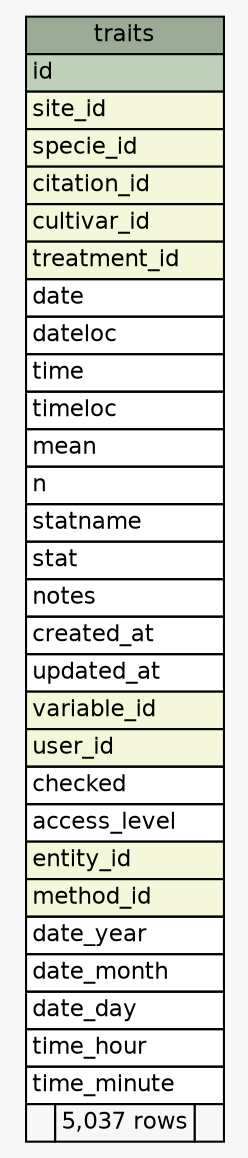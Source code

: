 // dot 2.30.1 on Mac OS X 10.7.5
// SchemaSpy rev 590
digraph "traits" {
  graph [
    rankdir="RL"
    bgcolor="#f7f7f7"
    nodesep="0.18"
    ranksep="0.46"
    fontname="Helvetica"
    fontsize="11"
  ];
  node [
    fontname="Helvetica"
    fontsize="11"
    shape="plaintext"
  ];
  edge [
    arrowsize="0.8"
  ];
  "traits" [
    label=<
    <TABLE BORDER="0" CELLBORDER="1" CELLSPACING="0" BGCOLOR="#ffffff">
      <TR><TD COLSPAN="3" BGCOLOR="#9bab96" ALIGN="CENTER">traits</TD></TR>
      <TR><TD PORT="id" COLSPAN="3" BGCOLOR="#bed1b8" ALIGN="LEFT">id</TD></TR>
      <TR><TD PORT="site_id" COLSPAN="3" BGCOLOR="#f4f7da" ALIGN="LEFT">site_id</TD></TR>
      <TR><TD PORT="specie_id" COLSPAN="3" BGCOLOR="#f4f7da" ALIGN="LEFT">specie_id</TD></TR>
      <TR><TD PORT="citation_id" COLSPAN="3" BGCOLOR="#f4f7da" ALIGN="LEFT">citation_id</TD></TR>
      <TR><TD PORT="cultivar_id" COLSPAN="3" BGCOLOR="#f4f7da" ALIGN="LEFT">cultivar_id</TD></TR>
      <TR><TD PORT="treatment_id" COLSPAN="3" BGCOLOR="#f4f7da" ALIGN="LEFT">treatment_id</TD></TR>
      <TR><TD PORT="date" COLSPAN="3" ALIGN="LEFT">date</TD></TR>
      <TR><TD PORT="dateloc" COLSPAN="3" ALIGN="LEFT">dateloc</TD></TR>
      <TR><TD PORT="time" COLSPAN="3" ALIGN="LEFT">time</TD></TR>
      <TR><TD PORT="timeloc" COLSPAN="3" ALIGN="LEFT">timeloc</TD></TR>
      <TR><TD PORT="mean" COLSPAN="3" ALIGN="LEFT">mean</TD></TR>
      <TR><TD PORT="n" COLSPAN="3" ALIGN="LEFT">n</TD></TR>
      <TR><TD PORT="statname" COLSPAN="3" ALIGN="LEFT">statname</TD></TR>
      <TR><TD PORT="stat" COLSPAN="3" ALIGN="LEFT">stat</TD></TR>
      <TR><TD PORT="notes" COLSPAN="3" ALIGN="LEFT">notes</TD></TR>
      <TR><TD PORT="created_at" COLSPAN="3" ALIGN="LEFT">created_at</TD></TR>
      <TR><TD PORT="updated_at" COLSPAN="3" ALIGN="LEFT">updated_at</TD></TR>
      <TR><TD PORT="variable_id" COLSPAN="3" BGCOLOR="#f4f7da" ALIGN="LEFT">variable_id</TD></TR>
      <TR><TD PORT="user_id" COLSPAN="3" BGCOLOR="#f4f7da" ALIGN="LEFT">user_id</TD></TR>
      <TR><TD PORT="checked" COLSPAN="3" ALIGN="LEFT">checked</TD></TR>
      <TR><TD PORT="access_level" COLSPAN="3" ALIGN="LEFT">access_level</TD></TR>
      <TR><TD PORT="entity_id" COLSPAN="3" BGCOLOR="#f4f7da" ALIGN="LEFT">entity_id</TD></TR>
      <TR><TD PORT="method_id" COLSPAN="3" BGCOLOR="#f4f7da" ALIGN="LEFT">method_id</TD></TR>
      <TR><TD PORT="date_year" COLSPAN="3" ALIGN="LEFT">date_year</TD></TR>
      <TR><TD PORT="date_month" COLSPAN="3" ALIGN="LEFT">date_month</TD></TR>
      <TR><TD PORT="date_day" COLSPAN="3" ALIGN="LEFT">date_day</TD></TR>
      <TR><TD PORT="time_hour" COLSPAN="3" ALIGN="LEFT">time_hour</TD></TR>
      <TR><TD PORT="time_minute" COLSPAN="3" ALIGN="LEFT">time_minute</TD></TR>
      <TR><TD ALIGN="LEFT" BGCOLOR="#f7f7f7">  </TD><TD ALIGN="RIGHT" BGCOLOR="#f7f7f7">5,037 rows</TD><TD ALIGN="RIGHT" BGCOLOR="#f7f7f7">  </TD></TR>
    </TABLE>>
    URL="tables/traits.html"
    tooltip="traits"
  ];
}
